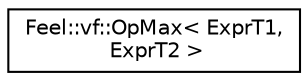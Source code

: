 digraph "Graphical Class Hierarchy"
{
 // LATEX_PDF_SIZE
  edge [fontname="Helvetica",fontsize="10",labelfontname="Helvetica",labelfontsize="10"];
  node [fontname="Helvetica",fontsize="10",shape=record];
  rankdir="LR";
  Node0 [label="Feel::vf::OpMax\< ExprT1,\l ExprT2 \>",height=0.2,width=0.4,color="black", fillcolor="white", style="filled",URL="$classFeel_1_1vf_1_1OpMax.html",tooltip=" "];
}
